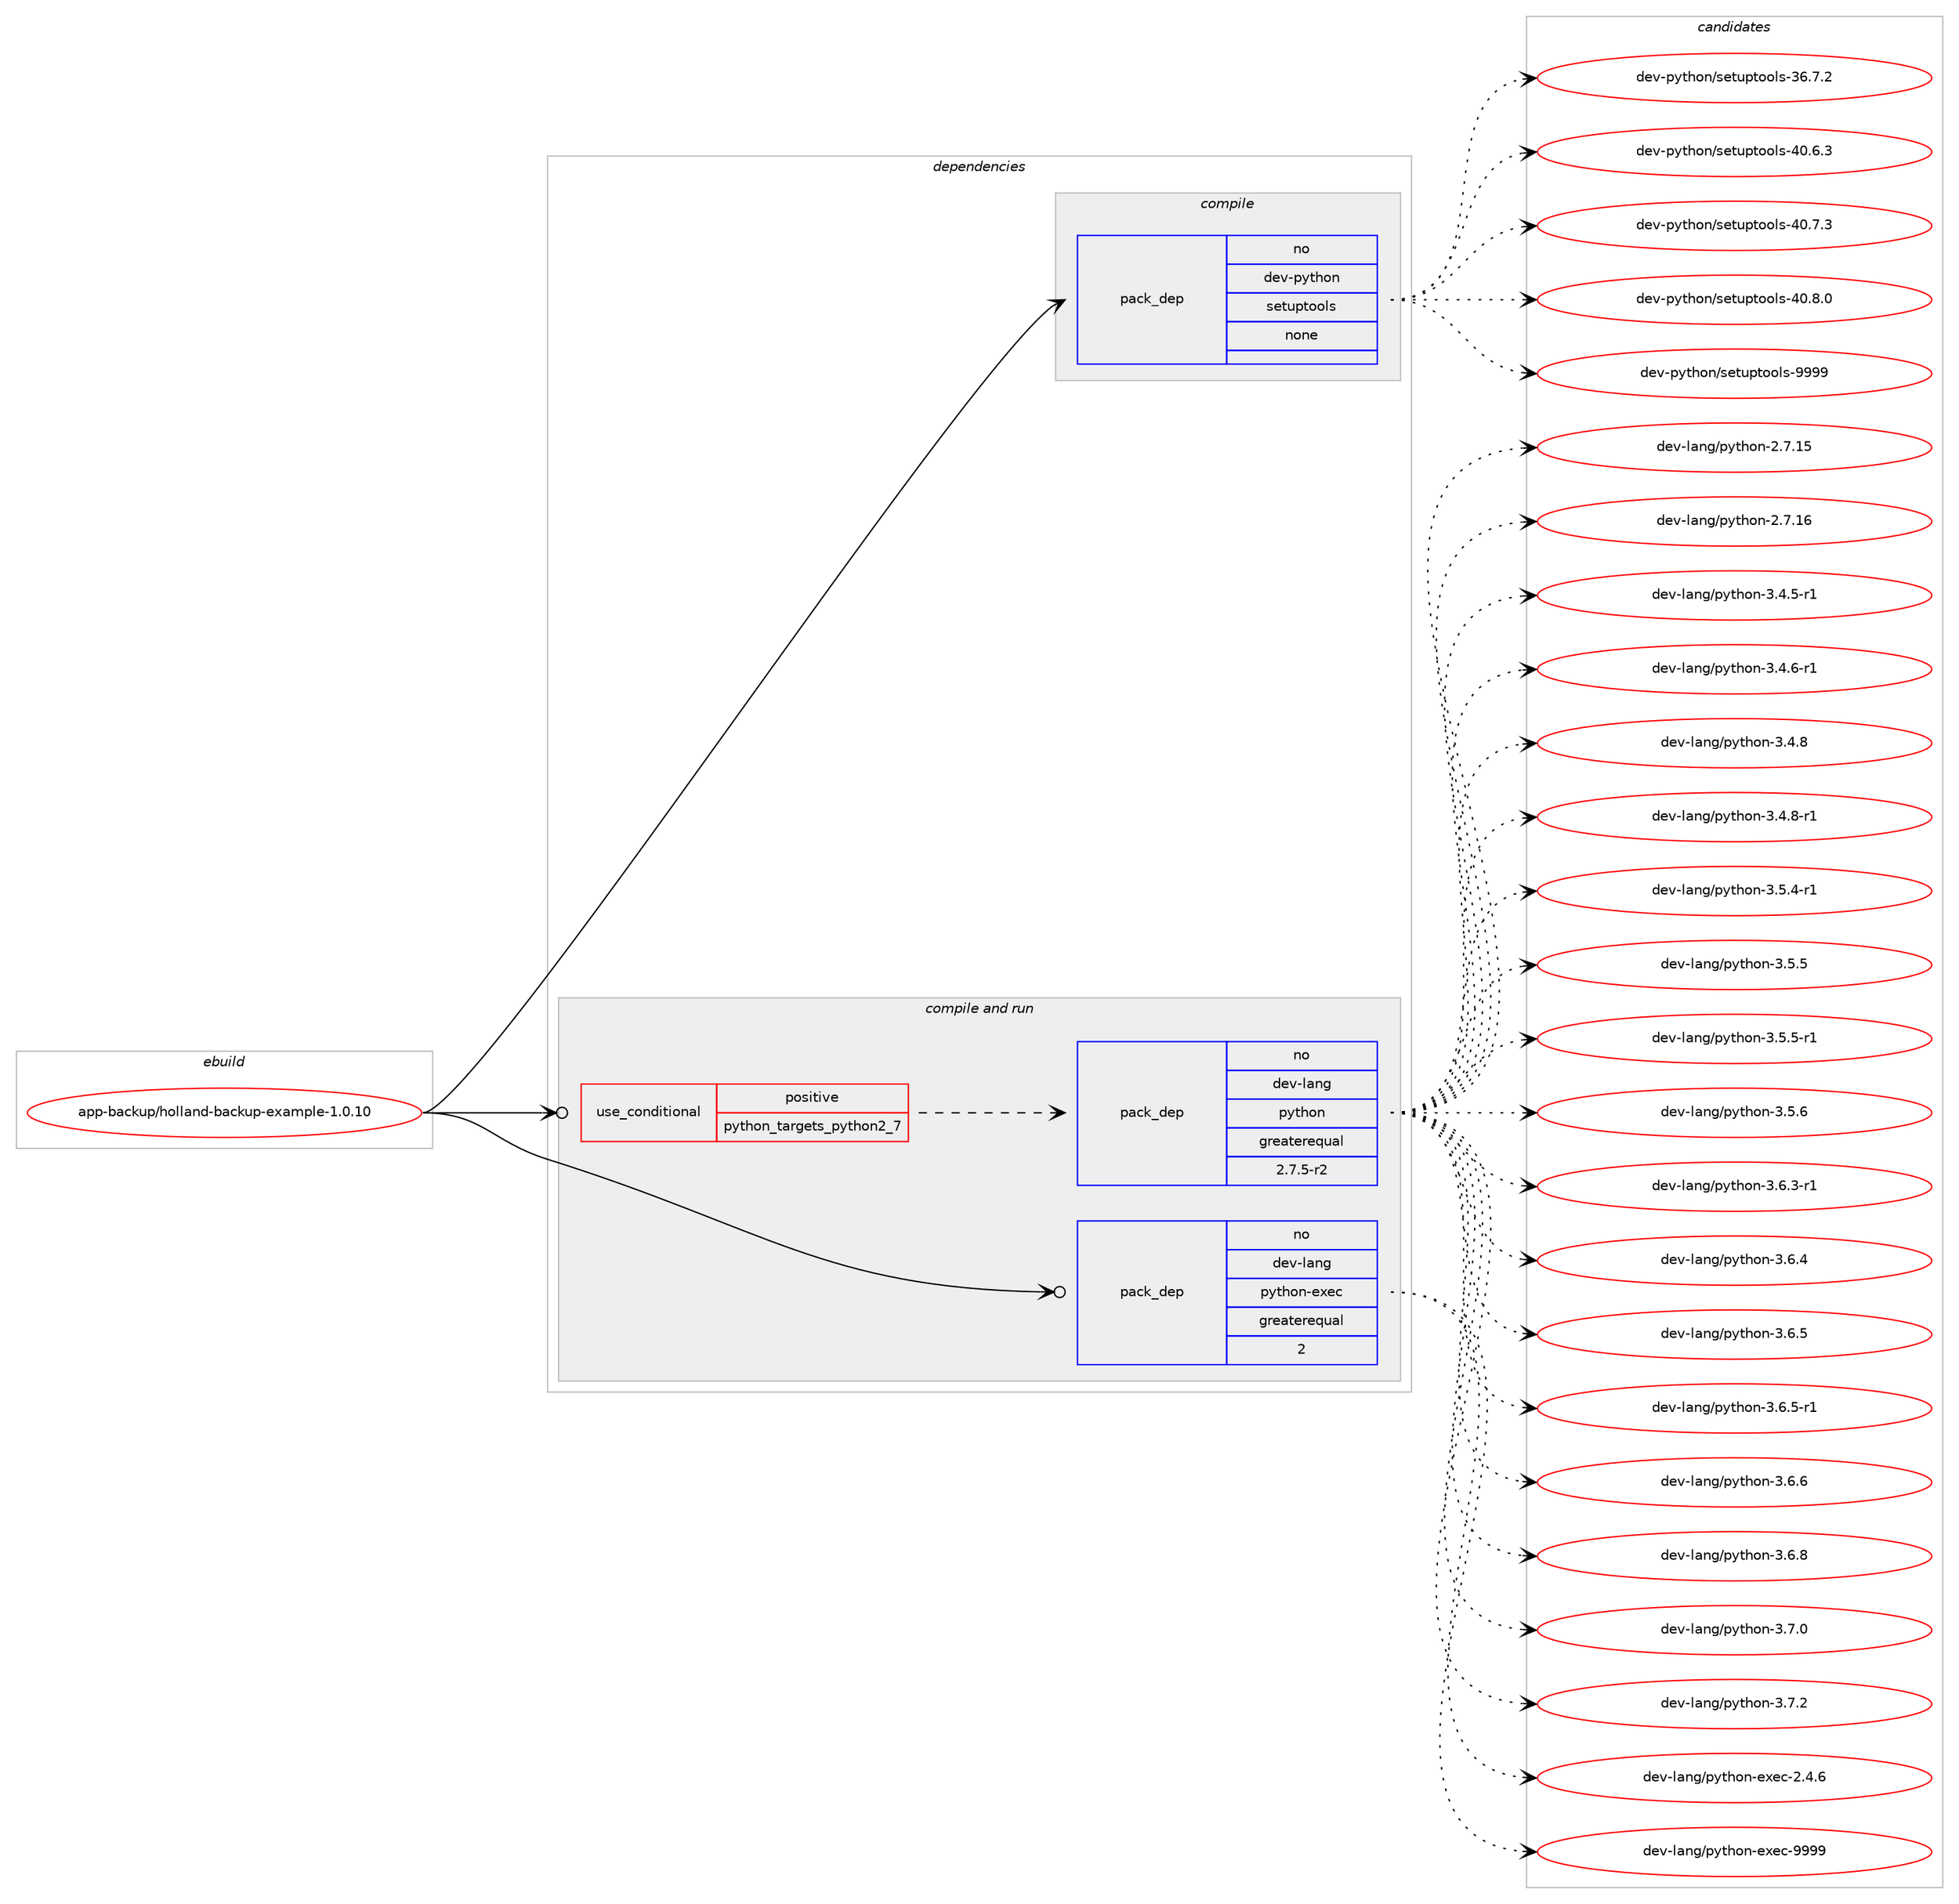 digraph prolog {

# *************
# Graph options
# *************

newrank=true;
concentrate=true;
compound=true;
graph [rankdir=LR,fontname=Helvetica,fontsize=10,ranksep=1.5];#, ranksep=2.5, nodesep=0.2];
edge  [arrowhead=vee];
node  [fontname=Helvetica,fontsize=10];

# **********
# The ebuild
# **********

subgraph cluster_leftcol {
color=gray;
rank=same;
label=<<i>ebuild</i>>;
id [label="app-backup/holland-backup-example-1.0.10", color=red, width=4, href="../app-backup/holland-backup-example-1.0.10.svg"];
}

# ****************
# The dependencies
# ****************

subgraph cluster_midcol {
color=gray;
label=<<i>dependencies</i>>;
subgraph cluster_compile {
fillcolor="#eeeeee";
style=filled;
label=<<i>compile</i>>;
subgraph pack906678 {
dependency1273769 [label=<<TABLE BORDER="0" CELLBORDER="1" CELLSPACING="0" CELLPADDING="4" WIDTH="220"><TR><TD ROWSPAN="6" CELLPADDING="30">pack_dep</TD></TR><TR><TD WIDTH="110">no</TD></TR><TR><TD>dev-python</TD></TR><TR><TD>setuptools</TD></TR><TR><TD>none</TD></TR><TR><TD></TD></TR></TABLE>>, shape=none, color=blue];
}
id:e -> dependency1273769:w [weight=20,style="solid",arrowhead="vee"];
}
subgraph cluster_compileandrun {
fillcolor="#eeeeee";
style=filled;
label=<<i>compile and run</i>>;
subgraph cond347317 {
dependency1273770 [label=<<TABLE BORDER="0" CELLBORDER="1" CELLSPACING="0" CELLPADDING="4"><TR><TD ROWSPAN="3" CELLPADDING="10">use_conditional</TD></TR><TR><TD>positive</TD></TR><TR><TD>python_targets_python2_7</TD></TR></TABLE>>, shape=none, color=red];
subgraph pack906679 {
dependency1273771 [label=<<TABLE BORDER="0" CELLBORDER="1" CELLSPACING="0" CELLPADDING="4" WIDTH="220"><TR><TD ROWSPAN="6" CELLPADDING="30">pack_dep</TD></TR><TR><TD WIDTH="110">no</TD></TR><TR><TD>dev-lang</TD></TR><TR><TD>python</TD></TR><TR><TD>greaterequal</TD></TR><TR><TD>2.7.5-r2</TD></TR></TABLE>>, shape=none, color=blue];
}
dependency1273770:e -> dependency1273771:w [weight=20,style="dashed",arrowhead="vee"];
}
id:e -> dependency1273770:w [weight=20,style="solid",arrowhead="odotvee"];
subgraph pack906680 {
dependency1273772 [label=<<TABLE BORDER="0" CELLBORDER="1" CELLSPACING="0" CELLPADDING="4" WIDTH="220"><TR><TD ROWSPAN="6" CELLPADDING="30">pack_dep</TD></TR><TR><TD WIDTH="110">no</TD></TR><TR><TD>dev-lang</TD></TR><TR><TD>python-exec</TD></TR><TR><TD>greaterequal</TD></TR><TR><TD>2</TD></TR></TABLE>>, shape=none, color=blue];
}
id:e -> dependency1273772:w [weight=20,style="solid",arrowhead="odotvee"];
}
subgraph cluster_run {
fillcolor="#eeeeee";
style=filled;
label=<<i>run</i>>;
}
}

# **************
# The candidates
# **************

subgraph cluster_choices {
rank=same;
color=gray;
label=<<i>candidates</i>>;

subgraph choice906678 {
color=black;
nodesep=1;
choice100101118451121211161041111104711510111611711211611111110811545515446554650 [label="dev-python/setuptools-36.7.2", color=red, width=4,href="../dev-python/setuptools-36.7.2.svg"];
choice100101118451121211161041111104711510111611711211611111110811545524846544651 [label="dev-python/setuptools-40.6.3", color=red, width=4,href="../dev-python/setuptools-40.6.3.svg"];
choice100101118451121211161041111104711510111611711211611111110811545524846554651 [label="dev-python/setuptools-40.7.3", color=red, width=4,href="../dev-python/setuptools-40.7.3.svg"];
choice100101118451121211161041111104711510111611711211611111110811545524846564648 [label="dev-python/setuptools-40.8.0", color=red, width=4,href="../dev-python/setuptools-40.8.0.svg"];
choice10010111845112121116104111110471151011161171121161111111081154557575757 [label="dev-python/setuptools-9999", color=red, width=4,href="../dev-python/setuptools-9999.svg"];
dependency1273769:e -> choice100101118451121211161041111104711510111611711211611111110811545515446554650:w [style=dotted,weight="100"];
dependency1273769:e -> choice100101118451121211161041111104711510111611711211611111110811545524846544651:w [style=dotted,weight="100"];
dependency1273769:e -> choice100101118451121211161041111104711510111611711211611111110811545524846554651:w [style=dotted,weight="100"];
dependency1273769:e -> choice100101118451121211161041111104711510111611711211611111110811545524846564648:w [style=dotted,weight="100"];
dependency1273769:e -> choice10010111845112121116104111110471151011161171121161111111081154557575757:w [style=dotted,weight="100"];
}
subgraph choice906679 {
color=black;
nodesep=1;
choice10010111845108971101034711212111610411111045504655464953 [label="dev-lang/python-2.7.15", color=red, width=4,href="../dev-lang/python-2.7.15.svg"];
choice10010111845108971101034711212111610411111045504655464954 [label="dev-lang/python-2.7.16", color=red, width=4,href="../dev-lang/python-2.7.16.svg"];
choice1001011184510897110103471121211161041111104551465246534511449 [label="dev-lang/python-3.4.5-r1", color=red, width=4,href="../dev-lang/python-3.4.5-r1.svg"];
choice1001011184510897110103471121211161041111104551465246544511449 [label="dev-lang/python-3.4.6-r1", color=red, width=4,href="../dev-lang/python-3.4.6-r1.svg"];
choice100101118451089711010347112121116104111110455146524656 [label="dev-lang/python-3.4.8", color=red, width=4,href="../dev-lang/python-3.4.8.svg"];
choice1001011184510897110103471121211161041111104551465246564511449 [label="dev-lang/python-3.4.8-r1", color=red, width=4,href="../dev-lang/python-3.4.8-r1.svg"];
choice1001011184510897110103471121211161041111104551465346524511449 [label="dev-lang/python-3.5.4-r1", color=red, width=4,href="../dev-lang/python-3.5.4-r1.svg"];
choice100101118451089711010347112121116104111110455146534653 [label="dev-lang/python-3.5.5", color=red, width=4,href="../dev-lang/python-3.5.5.svg"];
choice1001011184510897110103471121211161041111104551465346534511449 [label="dev-lang/python-3.5.5-r1", color=red, width=4,href="../dev-lang/python-3.5.5-r1.svg"];
choice100101118451089711010347112121116104111110455146534654 [label="dev-lang/python-3.5.6", color=red, width=4,href="../dev-lang/python-3.5.6.svg"];
choice1001011184510897110103471121211161041111104551465446514511449 [label="dev-lang/python-3.6.3-r1", color=red, width=4,href="../dev-lang/python-3.6.3-r1.svg"];
choice100101118451089711010347112121116104111110455146544652 [label="dev-lang/python-3.6.4", color=red, width=4,href="../dev-lang/python-3.6.4.svg"];
choice100101118451089711010347112121116104111110455146544653 [label="dev-lang/python-3.6.5", color=red, width=4,href="../dev-lang/python-3.6.5.svg"];
choice1001011184510897110103471121211161041111104551465446534511449 [label="dev-lang/python-3.6.5-r1", color=red, width=4,href="../dev-lang/python-3.6.5-r1.svg"];
choice100101118451089711010347112121116104111110455146544654 [label="dev-lang/python-3.6.6", color=red, width=4,href="../dev-lang/python-3.6.6.svg"];
choice100101118451089711010347112121116104111110455146544656 [label="dev-lang/python-3.6.8", color=red, width=4,href="../dev-lang/python-3.6.8.svg"];
choice100101118451089711010347112121116104111110455146554648 [label="dev-lang/python-3.7.0", color=red, width=4,href="../dev-lang/python-3.7.0.svg"];
choice100101118451089711010347112121116104111110455146554650 [label="dev-lang/python-3.7.2", color=red, width=4,href="../dev-lang/python-3.7.2.svg"];
dependency1273771:e -> choice10010111845108971101034711212111610411111045504655464953:w [style=dotted,weight="100"];
dependency1273771:e -> choice10010111845108971101034711212111610411111045504655464954:w [style=dotted,weight="100"];
dependency1273771:e -> choice1001011184510897110103471121211161041111104551465246534511449:w [style=dotted,weight="100"];
dependency1273771:e -> choice1001011184510897110103471121211161041111104551465246544511449:w [style=dotted,weight="100"];
dependency1273771:e -> choice100101118451089711010347112121116104111110455146524656:w [style=dotted,weight="100"];
dependency1273771:e -> choice1001011184510897110103471121211161041111104551465246564511449:w [style=dotted,weight="100"];
dependency1273771:e -> choice1001011184510897110103471121211161041111104551465346524511449:w [style=dotted,weight="100"];
dependency1273771:e -> choice100101118451089711010347112121116104111110455146534653:w [style=dotted,weight="100"];
dependency1273771:e -> choice1001011184510897110103471121211161041111104551465346534511449:w [style=dotted,weight="100"];
dependency1273771:e -> choice100101118451089711010347112121116104111110455146534654:w [style=dotted,weight="100"];
dependency1273771:e -> choice1001011184510897110103471121211161041111104551465446514511449:w [style=dotted,weight="100"];
dependency1273771:e -> choice100101118451089711010347112121116104111110455146544652:w [style=dotted,weight="100"];
dependency1273771:e -> choice100101118451089711010347112121116104111110455146544653:w [style=dotted,weight="100"];
dependency1273771:e -> choice1001011184510897110103471121211161041111104551465446534511449:w [style=dotted,weight="100"];
dependency1273771:e -> choice100101118451089711010347112121116104111110455146544654:w [style=dotted,weight="100"];
dependency1273771:e -> choice100101118451089711010347112121116104111110455146544656:w [style=dotted,weight="100"];
dependency1273771:e -> choice100101118451089711010347112121116104111110455146554648:w [style=dotted,weight="100"];
dependency1273771:e -> choice100101118451089711010347112121116104111110455146554650:w [style=dotted,weight="100"];
}
subgraph choice906680 {
color=black;
nodesep=1;
choice1001011184510897110103471121211161041111104510112010199455046524654 [label="dev-lang/python-exec-2.4.6", color=red, width=4,href="../dev-lang/python-exec-2.4.6.svg"];
choice10010111845108971101034711212111610411111045101120101994557575757 [label="dev-lang/python-exec-9999", color=red, width=4,href="../dev-lang/python-exec-9999.svg"];
dependency1273772:e -> choice1001011184510897110103471121211161041111104510112010199455046524654:w [style=dotted,weight="100"];
dependency1273772:e -> choice10010111845108971101034711212111610411111045101120101994557575757:w [style=dotted,weight="100"];
}
}

}
